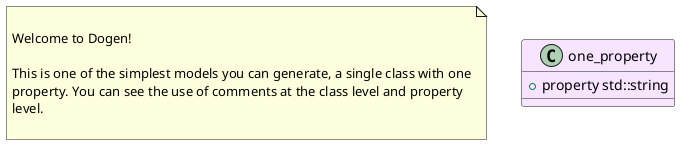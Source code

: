 @startuml
set namespaceSeparator ::
note as N1

Welcome to Dogen!

This is one of the simplest models you can generate, a single class with one
property. You can see the use of comments at the class level and property
level.

end note

class one_property #F7E5FF {
        +{field} property std::string
}

@enduml
